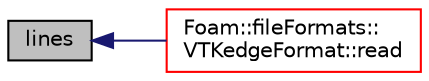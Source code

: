 digraph "lines"
{
  bgcolor="transparent";
  edge [fontname="Helvetica",fontsize="10",labelfontname="Helvetica",labelfontsize="10"];
  node [fontname="Helvetica",fontsize="10",shape=record];
  rankdir="LR";
  Node1 [label="lines",height=0.2,width=0.4,color="black", fillcolor="grey75", style="filled", fontcolor="black"];
  Node1 -> Node2 [dir="back",color="midnightblue",fontsize="10",style="solid",fontname="Helvetica"];
  Node2 [label="Foam::fileFormats::\lVTKedgeFormat::read",height=0.2,width=0.4,color="red",URL="$a02925.html#a464ebd67acbdff0014d4dae69e3ec4be",tooltip="Read from file. "];
}
